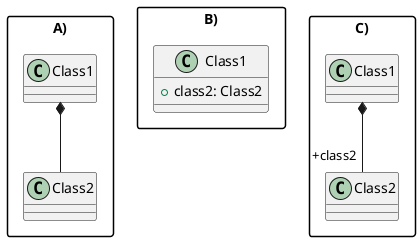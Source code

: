@startuml

skinparam packageStyle rectangle


package "A)" {
    class Class1 {
    }
    class Class2 {
    }
    Class1*--Class2
}

package "B)" {
    class Class1 {
      +class2: Class2
    }
}

package "C)" {
    class Class1 {
    }
    class Class2 {
    }
    Class1 *-- "+class2" Class2
}

@enduml